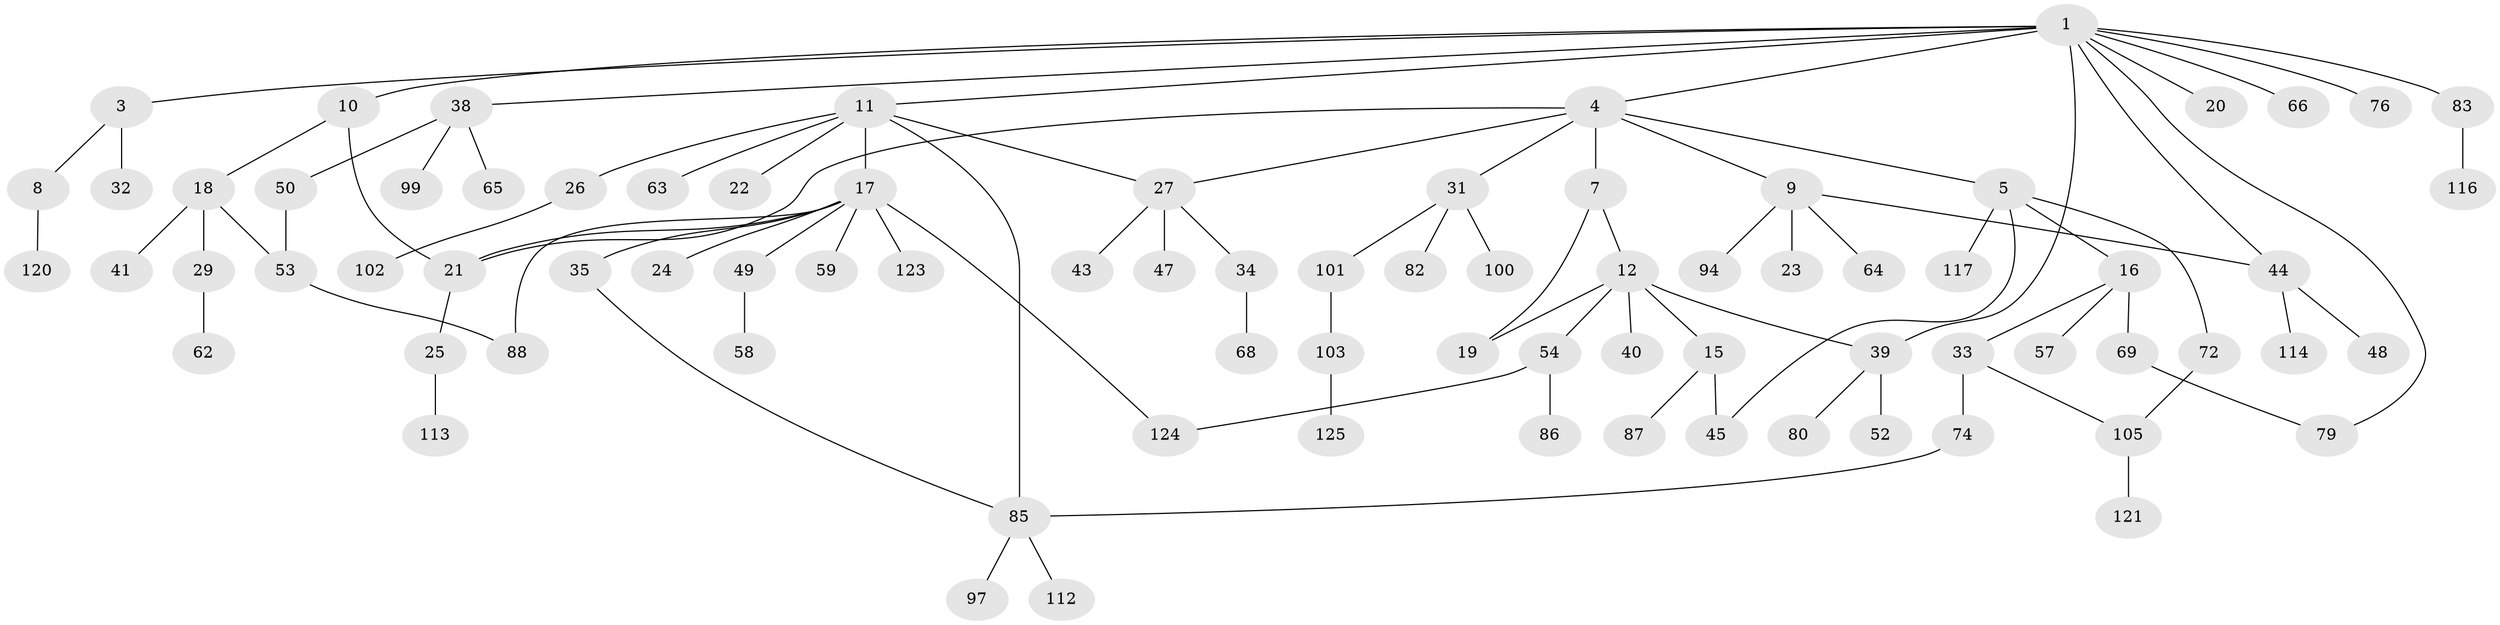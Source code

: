 // Generated by graph-tools (version 1.1) at 2025/51/02/27/25 19:51:37]
// undirected, 82 vertices, 95 edges
graph export_dot {
graph [start="1"]
  node [color=gray90,style=filled];
  1 [super="+2"];
  3 [super="+61"];
  4 [super="+6"];
  5 [super="+115"];
  7 [super="+28"];
  8 [super="+30"];
  9 [super="+14"];
  10;
  11 [super="+51"];
  12 [super="+13"];
  15 [super="+93"];
  16 [super="+55"];
  17 [super="+73"];
  18 [super="+37"];
  19 [super="+92"];
  20 [super="+90"];
  21 [super="+81"];
  22 [super="+46"];
  23 [super="+78"];
  24;
  25 [super="+75"];
  26;
  27 [super="+118"];
  29;
  31 [super="+67"];
  32 [super="+56"];
  33 [super="+36"];
  34;
  35;
  38 [super="+42"];
  39 [super="+71"];
  40 [super="+70"];
  41;
  43;
  44 [super="+109"];
  45 [super="+84"];
  47 [super="+89"];
  48 [super="+60"];
  49;
  50;
  52;
  53 [super="+95"];
  54 [super="+96"];
  57;
  58 [super="+111"];
  59;
  62 [super="+77"];
  63;
  64;
  65 [super="+122"];
  66;
  68;
  69;
  72;
  74;
  76;
  79 [super="+104"];
  80;
  82 [super="+98"];
  83;
  85 [super="+91"];
  86;
  87;
  88 [super="+106"];
  94;
  97;
  99;
  100 [super="+108"];
  101;
  102 [super="+107"];
  103;
  105 [super="+110"];
  112;
  113;
  114;
  116 [super="+119"];
  117;
  120;
  121;
  123;
  124;
  125;
  1 -- 4;
  1 -- 10;
  1 -- 20;
  1 -- 38;
  1 -- 39 [weight=2];
  1 -- 66;
  1 -- 3;
  1 -- 83;
  1 -- 11;
  1 -- 76;
  1 -- 79;
  1 -- 44;
  3 -- 8;
  3 -- 32;
  4 -- 5;
  4 -- 7;
  4 -- 9;
  4 -- 27;
  4 -- 31;
  4 -- 21;
  5 -- 16;
  5 -- 45;
  5 -- 72;
  5 -- 117;
  7 -- 12;
  7 -- 19;
  8 -- 120;
  9 -- 23;
  9 -- 64;
  9 -- 94;
  9 -- 44;
  10 -- 18;
  10 -- 21;
  11 -- 17 [weight=2];
  11 -- 22;
  11 -- 26;
  11 -- 85;
  11 -- 27;
  11 -- 63;
  12 -- 15;
  12 -- 40;
  12 -- 19;
  12 -- 54;
  12 -- 39;
  15 -- 87;
  15 -- 45;
  16 -- 33;
  16 -- 57;
  16 -- 69;
  17 -- 21;
  17 -- 24;
  17 -- 35 [weight=2];
  17 -- 49;
  17 -- 59;
  17 -- 123;
  17 -- 124;
  17 -- 88;
  18 -- 29;
  18 -- 41;
  18 -- 53;
  21 -- 25;
  25 -- 113;
  26 -- 102;
  27 -- 34;
  27 -- 43;
  27 -- 47;
  29 -- 62;
  31 -- 82;
  31 -- 100;
  31 -- 101;
  33 -- 74;
  33 -- 105;
  34 -- 68;
  35 -- 85;
  38 -- 50;
  38 -- 65;
  38 -- 99;
  39 -- 52;
  39 -- 80;
  44 -- 48;
  44 -- 114;
  49 -- 58;
  50 -- 53;
  53 -- 88;
  54 -- 86;
  54 -- 124;
  69 -- 79;
  72 -- 105;
  74 -- 85;
  83 -- 116;
  85 -- 112;
  85 -- 97;
  101 -- 103;
  103 -- 125;
  105 -- 121;
}
